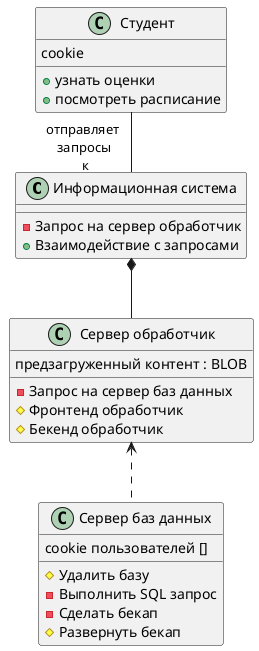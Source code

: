 @startuml зк2_2
class "Информационная система" {
    {method} - Запрос на сервер обработчик
    {method} + Взаимодействие с запросами
}
class "Сервер обработчик" {
    {field} предзагруженный контент : BLOB
    {method} - Запрос на сервер баз данных 
    {method} # Фронтенд обработчик
    {method} # Бекенд обработчик
}
class "Сервер баз данных"{
    cookie пользователей []
    {method} # Удалить базу
    {method} - Выполнить SQL запрос
    {method} - Сделать бекап
    {method} # Развернуть бекап

}
class Студент  {
    {field} cookie
    {method} + узнать оценки
    {method} + посмотреть расписание
}

"Информационная система" *-- "Сервер обработчик"
"Сервер обработчик" <.. "Сервер баз данных"
Студент --"отправляет \n запросы \n к"  "Информационная система"

@enduml